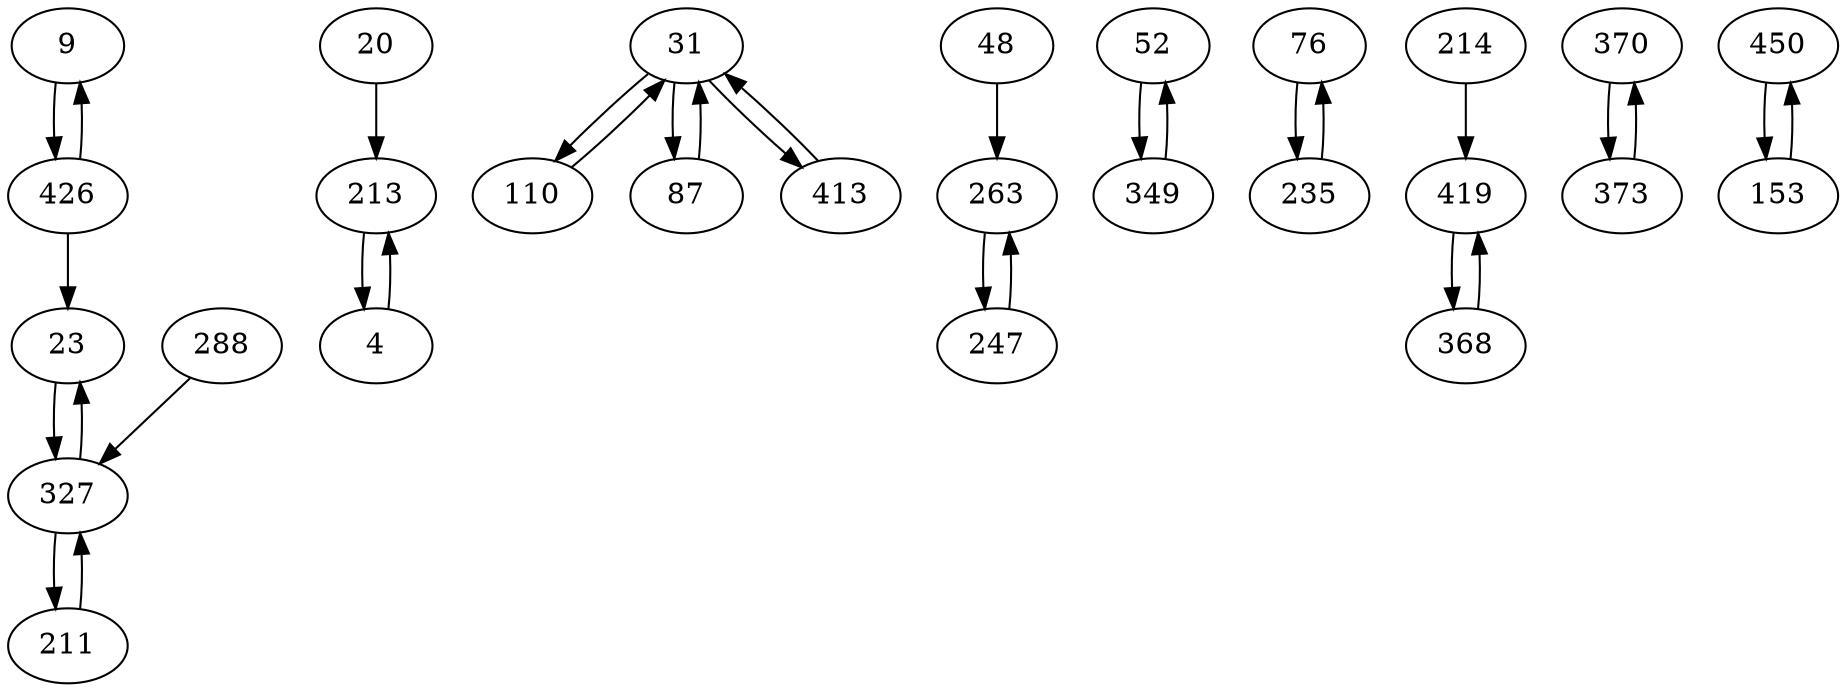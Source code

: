 digraph G {
9 -> 426;
20 -> 213;
23 -> 327;
31 -> 110;
48 -> 263;
52 -> 349;
76 -> 235;
87 -> 31;
110 -> 31;
211 -> 327;
213 -> 4;
214 -> 419;
235 -> 76;
263 -> 247;
288 -> 327;
327 -> 211;
349 -> 52;
368 -> 419;
370 -> 373;
413 -> 31;
426 -> 23;
450 -> 153;
4 -> 213;
31 -> 87;
31 -> 413;
153 -> 450;
247 -> 263;
327 -> 23;
373 -> 370;
419 -> 368;
426 -> 9;
}
